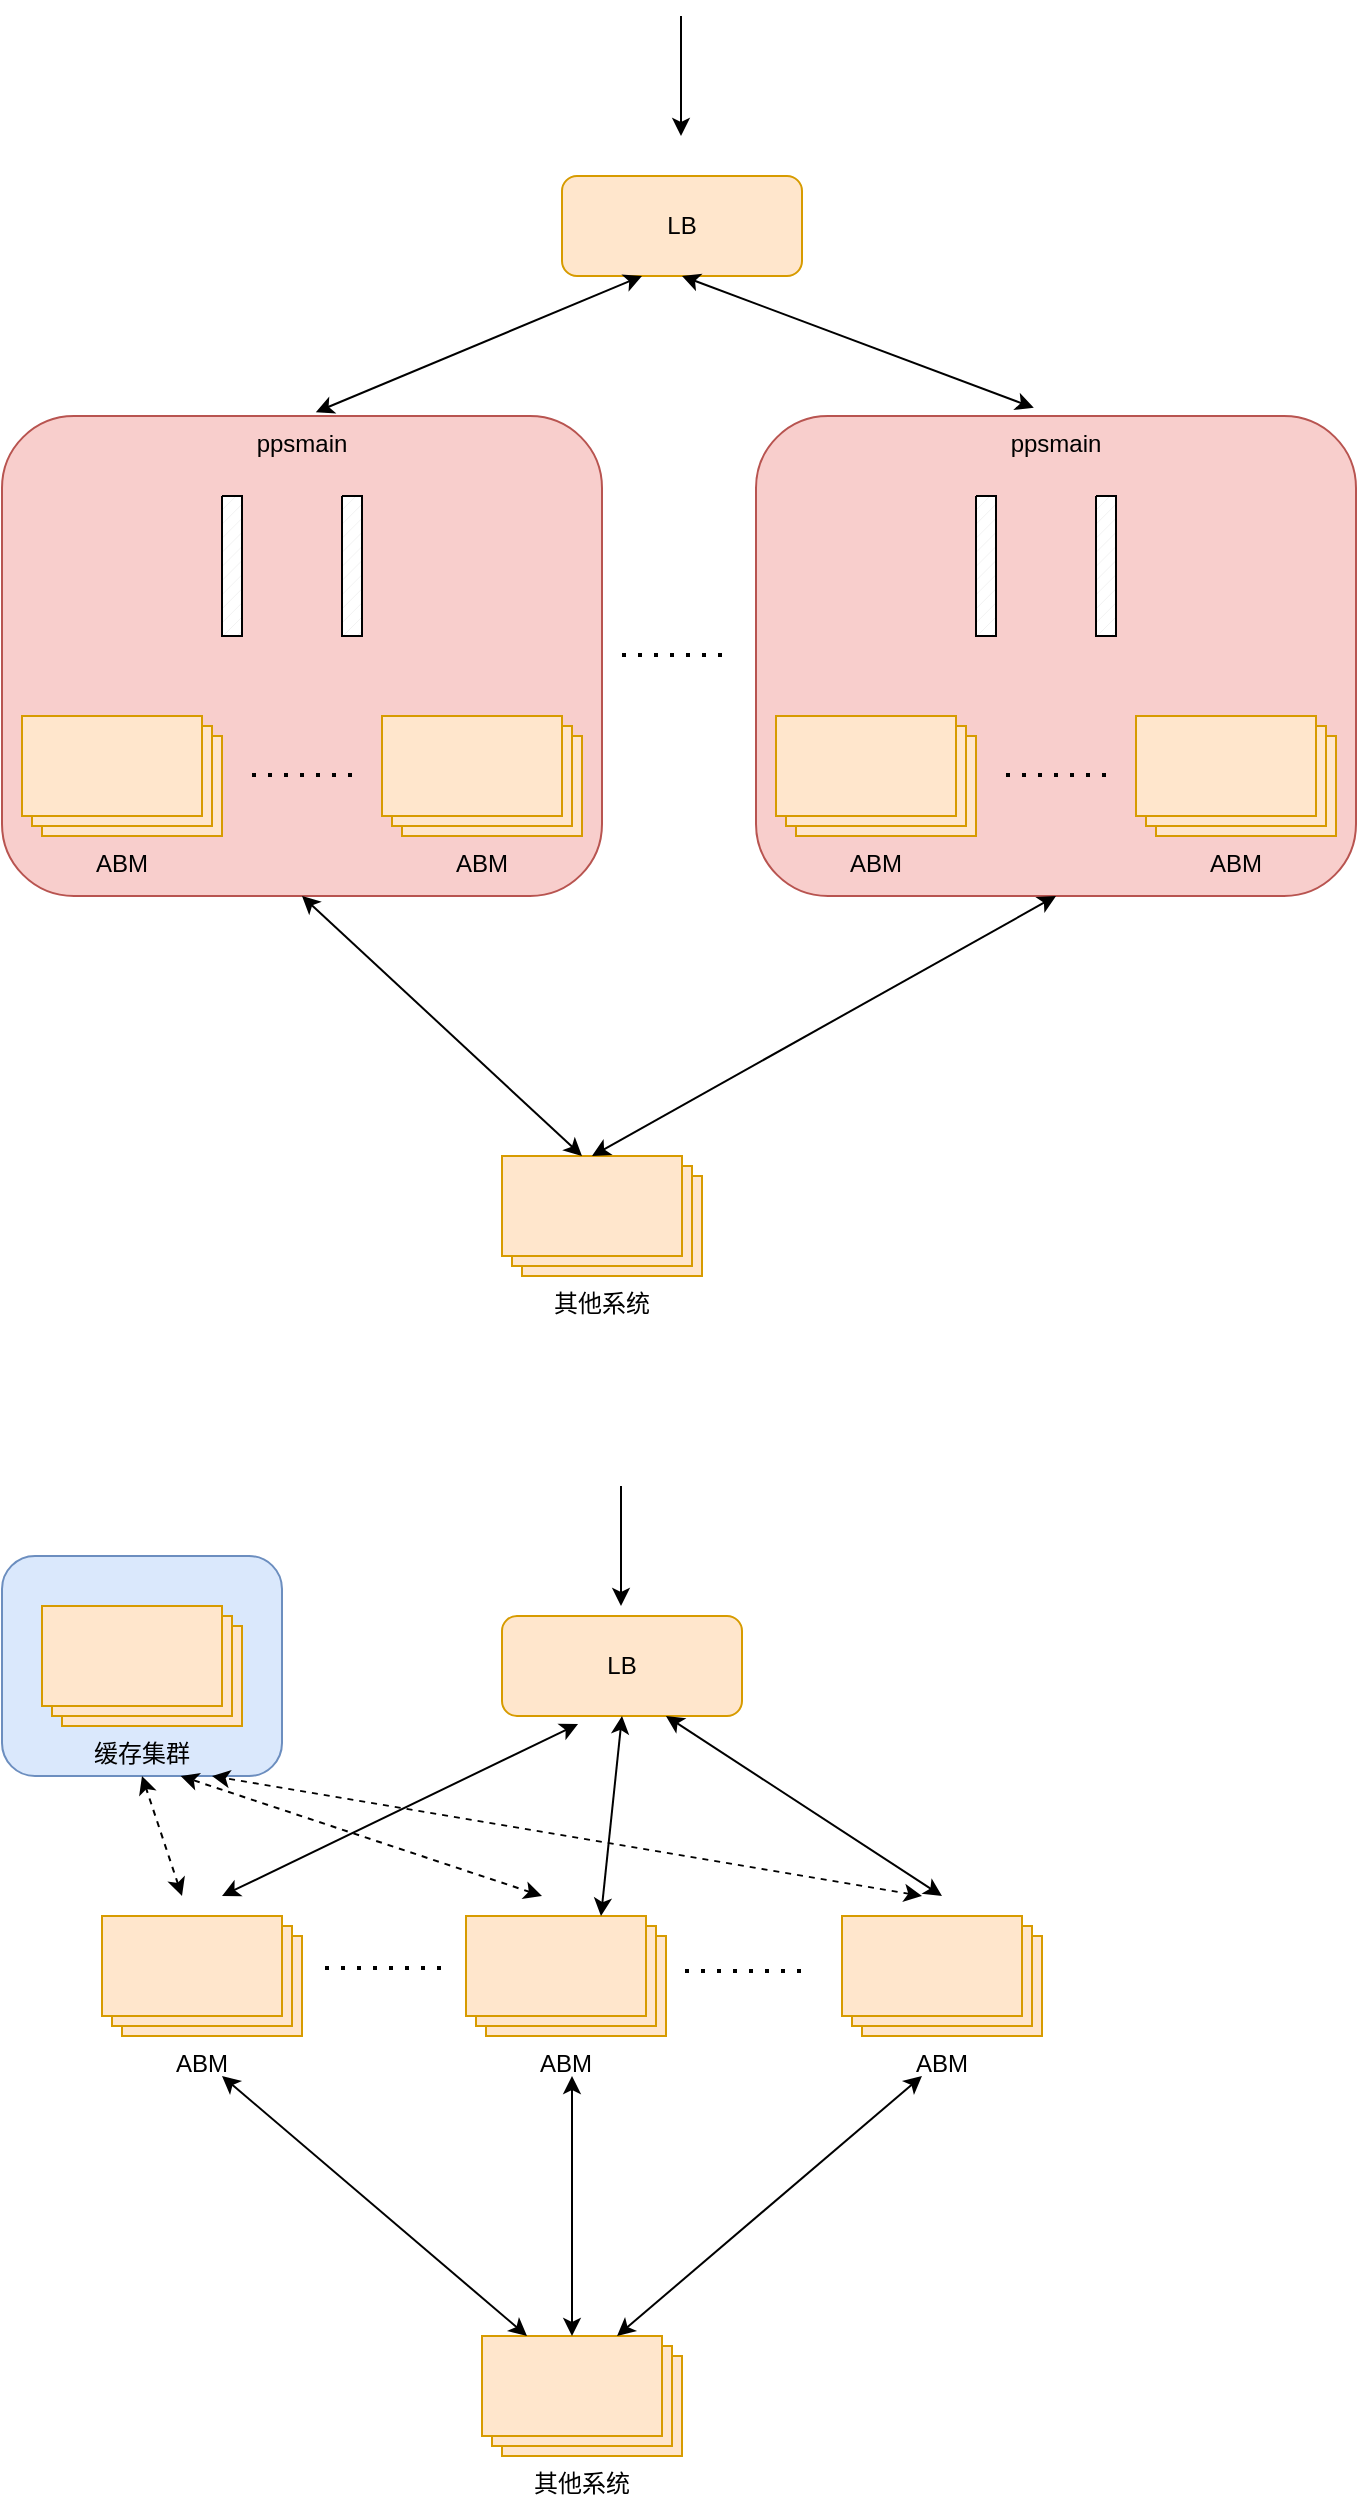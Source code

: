 <mxfile version="24.4.7" type="github">
  <diagram name="第 1 页" id="g9GaiNzB98gWVUfawiRK">
    <mxGraphModel dx="950" dy="679" grid="1" gridSize="10" guides="1" tooltips="1" connect="1" arrows="1" fold="1" page="1" pageScale="1" pageWidth="827" pageHeight="1169" math="0" shadow="0">
      <root>
        <mxCell id="0" />
        <mxCell id="1" parent="0" />
        <mxCell id="FD9zBaWAwN7f3C2ogDmK-62" value="" style="rounded=1;whiteSpace=wrap;html=1;fillColor=#dae8fc;strokeColor=#6c8ebf;" vertex="1" parent="1">
          <mxGeometry x="150" y="890" width="140" height="110" as="geometry" />
        </mxCell>
        <mxCell id="FD9zBaWAwN7f3C2ogDmK-11" value="ppsmain" style="rounded=1;whiteSpace=wrap;html=1;verticalAlign=top;fillColor=#f8cecc;strokeColor=#b85450;" vertex="1" parent="1">
          <mxGeometry x="150" y="320" width="300" height="240" as="geometry" />
        </mxCell>
        <mxCell id="FD9zBaWAwN7f3C2ogDmK-4" value="LB" style="rounded=1;whiteSpace=wrap;html=1;fillColor=#ffe6cc;strokeColor=#d79b00;" vertex="1" parent="1">
          <mxGeometry x="430" y="200" width="120" height="50" as="geometry" />
        </mxCell>
        <mxCell id="FD9zBaWAwN7f3C2ogDmK-6" value="ABM" style="verticalLabelPosition=bottom;verticalAlign=top;html=1;shape=mxgraph.basic.layered_rect;dx=10;outlineConnect=0;whiteSpace=wrap;fillColor=#ffe6cc;strokeColor=#d79b00;" vertex="1" parent="1">
          <mxGeometry x="160" y="470" width="100" height="60" as="geometry" />
        </mxCell>
        <mxCell id="FD9zBaWAwN7f3C2ogDmK-10" value="" style="endArrow=classic;html=1;rounded=0;" edge="1" parent="1">
          <mxGeometry width="50" height="50" relative="1" as="geometry">
            <mxPoint x="489.5" y="120" as="sourcePoint" />
            <mxPoint x="489.5" y="180" as="targetPoint" />
          </mxGeometry>
        </mxCell>
        <mxCell id="FD9zBaWAwN7f3C2ogDmK-12" value="ABM" style="verticalLabelPosition=bottom;verticalAlign=top;html=1;shape=mxgraph.basic.layered_rect;dx=10;outlineConnect=0;whiteSpace=wrap;fillColor=#ffe6cc;strokeColor=#d79b00;" vertex="1" parent="1">
          <mxGeometry x="340" y="470" width="100" height="60" as="geometry" />
        </mxCell>
        <mxCell id="FD9zBaWAwN7f3C2ogDmK-13" value="" style="endArrow=none;dashed=1;html=1;dashPattern=1 3;strokeWidth=2;rounded=0;" edge="1" parent="1">
          <mxGeometry width="50" height="50" relative="1" as="geometry">
            <mxPoint x="325" y="499.5" as="sourcePoint" />
            <mxPoint x="275" y="499.5" as="targetPoint" />
          </mxGeometry>
        </mxCell>
        <mxCell id="FD9zBaWAwN7f3C2ogDmK-16" value="" style="verticalLabelPosition=bottom;verticalAlign=top;html=1;shape=mxgraph.basic.patternFillRect;fillStyle=diag;step=5;fillStrokeWidth=0.2;fillStrokeColor=#dddddd;" vertex="1" parent="1">
          <mxGeometry x="260" y="360" width="10" height="70" as="geometry" />
        </mxCell>
        <mxCell id="FD9zBaWAwN7f3C2ogDmK-17" value="" style="verticalLabelPosition=bottom;verticalAlign=top;html=1;shape=mxgraph.basic.patternFillRect;fillStyle=diag;step=5;fillStrokeWidth=0.2;fillStrokeColor=#dddddd;" vertex="1" parent="1">
          <mxGeometry x="320" y="360" width="10" height="70" as="geometry" />
        </mxCell>
        <mxCell id="FD9zBaWAwN7f3C2ogDmK-23" value="ppsmain" style="rounded=1;whiteSpace=wrap;html=1;verticalAlign=top;fillColor=#f8cecc;strokeColor=#b85450;" vertex="1" parent="1">
          <mxGeometry x="527" y="320" width="300" height="240" as="geometry" />
        </mxCell>
        <mxCell id="FD9zBaWAwN7f3C2ogDmK-24" value="ABM" style="verticalLabelPosition=bottom;verticalAlign=top;html=1;shape=mxgraph.basic.layered_rect;dx=10;outlineConnect=0;whiteSpace=wrap;fillColor=#ffe6cc;strokeColor=#d79b00;" vertex="1" parent="1">
          <mxGeometry x="537" y="470" width="100" height="60" as="geometry" />
        </mxCell>
        <mxCell id="FD9zBaWAwN7f3C2ogDmK-25" value="ABM" style="verticalLabelPosition=bottom;verticalAlign=top;html=1;shape=mxgraph.basic.layered_rect;dx=10;outlineConnect=0;whiteSpace=wrap;fillColor=#ffe6cc;strokeColor=#d79b00;" vertex="1" parent="1">
          <mxGeometry x="717" y="470" width="100" height="60" as="geometry" />
        </mxCell>
        <mxCell id="FD9zBaWAwN7f3C2ogDmK-26" value="" style="endArrow=none;dashed=1;html=1;dashPattern=1 3;strokeWidth=2;rounded=0;" edge="1" parent="1">
          <mxGeometry width="50" height="50" relative="1" as="geometry">
            <mxPoint x="702" y="499.5" as="sourcePoint" />
            <mxPoint x="652" y="499.5" as="targetPoint" />
          </mxGeometry>
        </mxCell>
        <mxCell id="FD9zBaWAwN7f3C2ogDmK-27" value="" style="verticalLabelPosition=bottom;verticalAlign=top;html=1;shape=mxgraph.basic.patternFillRect;fillStyle=diag;step=5;fillStrokeWidth=0.2;fillStrokeColor=#dddddd;" vertex="1" parent="1">
          <mxGeometry x="637" y="360" width="10" height="70" as="geometry" />
        </mxCell>
        <mxCell id="FD9zBaWAwN7f3C2ogDmK-28" value="" style="verticalLabelPosition=bottom;verticalAlign=top;html=1;shape=mxgraph.basic.patternFillRect;fillStyle=diag;step=5;fillStrokeWidth=0.2;fillStrokeColor=#dddddd;" vertex="1" parent="1">
          <mxGeometry x="697" y="360" width="10" height="70" as="geometry" />
        </mxCell>
        <mxCell id="FD9zBaWAwN7f3C2ogDmK-30" value="其他系统" style="verticalLabelPosition=bottom;verticalAlign=top;html=1;shape=mxgraph.basic.layered_rect;dx=10;outlineConnect=0;whiteSpace=wrap;fillColor=#ffe6cc;strokeColor=#d79b00;" vertex="1" parent="1">
          <mxGeometry x="400" y="690" width="100" height="60" as="geometry" />
        </mxCell>
        <mxCell id="FD9zBaWAwN7f3C2ogDmK-31" value="" style="endArrow=none;dashed=1;html=1;dashPattern=1 3;strokeWidth=2;rounded=0;" edge="1" parent="1">
          <mxGeometry width="50" height="50" relative="1" as="geometry">
            <mxPoint x="510" y="439.5" as="sourcePoint" />
            <mxPoint x="460" y="439.5" as="targetPoint" />
          </mxGeometry>
        </mxCell>
        <mxCell id="FD9zBaWAwN7f3C2ogDmK-32" value="" style="endArrow=classic;startArrow=classic;html=1;rounded=0;exitX=0.523;exitY=-0.008;exitDx=0;exitDy=0;exitPerimeter=0;" edge="1" parent="1" source="FD9zBaWAwN7f3C2ogDmK-11">
          <mxGeometry width="50" height="50" relative="1" as="geometry">
            <mxPoint x="420" y="300" as="sourcePoint" />
            <mxPoint x="470" y="250" as="targetPoint" />
          </mxGeometry>
        </mxCell>
        <mxCell id="FD9zBaWAwN7f3C2ogDmK-33" value="" style="endArrow=classic;startArrow=classic;html=1;rounded=0;exitX=0.5;exitY=1;exitDx=0;exitDy=0;entryX=0.463;entryY=-0.017;entryDx=0;entryDy=0;entryPerimeter=0;" edge="1" parent="1" source="FD9zBaWAwN7f3C2ogDmK-4" target="FD9zBaWAwN7f3C2ogDmK-23">
          <mxGeometry width="50" height="50" relative="1" as="geometry">
            <mxPoint x="505.5" y="308" as="sourcePoint" />
            <mxPoint x="668.5" y="240" as="targetPoint" />
          </mxGeometry>
        </mxCell>
        <mxCell id="FD9zBaWAwN7f3C2ogDmK-34" value="" style="endArrow=classic;startArrow=classic;html=1;rounded=0;entryX=0.5;entryY=1;entryDx=0;entryDy=0;" edge="1" parent="1" target="FD9zBaWAwN7f3C2ogDmK-11">
          <mxGeometry width="50" height="50" relative="1" as="geometry">
            <mxPoint x="440" y="690" as="sourcePoint" />
            <mxPoint x="490" y="640" as="targetPoint" />
          </mxGeometry>
        </mxCell>
        <mxCell id="FD9zBaWAwN7f3C2ogDmK-35" value="" style="endArrow=classic;startArrow=classic;html=1;rounded=0;entryX=0.5;entryY=1;entryDx=0;entryDy=0;exitX=0;exitY=0;exitDx=45;exitDy=0;exitPerimeter=0;" edge="1" parent="1" source="FD9zBaWAwN7f3C2ogDmK-30">
          <mxGeometry width="50" height="50" relative="1" as="geometry">
            <mxPoint x="817" y="690" as="sourcePoint" />
            <mxPoint x="677" y="560" as="targetPoint" />
          </mxGeometry>
        </mxCell>
        <mxCell id="FD9zBaWAwN7f3C2ogDmK-37" value="LB" style="rounded=1;whiteSpace=wrap;html=1;fillColor=#ffe6cc;strokeColor=#d79b00;" vertex="1" parent="1">
          <mxGeometry x="400" y="920" width="120" height="50" as="geometry" />
        </mxCell>
        <mxCell id="FD9zBaWAwN7f3C2ogDmK-38" value="ABM" style="verticalLabelPosition=bottom;verticalAlign=top;html=1;shape=mxgraph.basic.layered_rect;dx=10;outlineConnect=0;whiteSpace=wrap;fillColor=#ffe6cc;strokeColor=#d79b00;" vertex="1" parent="1">
          <mxGeometry x="200" y="1070" width="100" height="60" as="geometry" />
        </mxCell>
        <mxCell id="FD9zBaWAwN7f3C2ogDmK-39" value="" style="endArrow=classic;html=1;rounded=0;" edge="1" parent="1">
          <mxGeometry width="50" height="50" relative="1" as="geometry">
            <mxPoint x="459.5" y="855" as="sourcePoint" />
            <mxPoint x="459.5" y="915" as="targetPoint" />
          </mxGeometry>
        </mxCell>
        <mxCell id="FD9zBaWAwN7f3C2ogDmK-45" value="ABM" style="verticalLabelPosition=bottom;verticalAlign=top;html=1;shape=mxgraph.basic.layered_rect;dx=10;outlineConnect=0;whiteSpace=wrap;fillColor=#ffe6cc;strokeColor=#d79b00;" vertex="1" parent="1">
          <mxGeometry x="382" y="1070" width="100" height="60" as="geometry" />
        </mxCell>
        <mxCell id="FD9zBaWAwN7f3C2ogDmK-46" value="ABM" style="verticalLabelPosition=bottom;verticalAlign=top;html=1;shape=mxgraph.basic.layered_rect;dx=10;outlineConnect=0;whiteSpace=wrap;fillColor=#ffe6cc;strokeColor=#d79b00;" vertex="1" parent="1">
          <mxGeometry x="570" y="1070" width="100" height="60" as="geometry" />
        </mxCell>
        <mxCell id="FD9zBaWAwN7f3C2ogDmK-50" value="其他系统" style="verticalLabelPosition=bottom;verticalAlign=top;html=1;shape=mxgraph.basic.layered_rect;dx=10;outlineConnect=0;whiteSpace=wrap;fillColor=#ffe6cc;strokeColor=#d79b00;" vertex="1" parent="1">
          <mxGeometry x="390" y="1280" width="100" height="60" as="geometry" />
        </mxCell>
        <mxCell id="FD9zBaWAwN7f3C2ogDmK-52" value="" style="endArrow=classic;startArrow=classic;html=1;rounded=0;entryX=0.317;entryY=1.08;entryDx=0;entryDy=0;entryPerimeter=0;" edge="1" parent="1" target="FD9zBaWAwN7f3C2ogDmK-37">
          <mxGeometry width="50" height="50" relative="1" as="geometry">
            <mxPoint x="260" y="1060" as="sourcePoint" />
            <mxPoint x="431.5" y="950" as="targetPoint" />
          </mxGeometry>
        </mxCell>
        <mxCell id="FD9zBaWAwN7f3C2ogDmK-53" value="" style="endArrow=classic;startArrow=classic;html=1;rounded=0;exitX=0.683;exitY=1;exitDx=0;exitDy=0;exitPerimeter=0;" edge="1" parent="1" source="FD9zBaWAwN7f3C2ogDmK-37">
          <mxGeometry width="50" height="50" relative="1" as="geometry">
            <mxPoint x="470" y="1010" as="sourcePoint" />
            <mxPoint x="620" y="1060" as="targetPoint" />
          </mxGeometry>
        </mxCell>
        <mxCell id="FD9zBaWAwN7f3C2ogDmK-54" value="" style="endArrow=classic;startArrow=classic;html=1;rounded=0;entryX=0.5;entryY=1;entryDx=0;entryDy=0;exitX=0;exitY=0;exitDx=22.5;exitDy=0;exitPerimeter=0;" edge="1" parent="1" source="FD9zBaWAwN7f3C2ogDmK-50">
          <mxGeometry width="50" height="50" relative="1" as="geometry">
            <mxPoint x="400" y="1280" as="sourcePoint" />
            <mxPoint x="260" y="1150" as="targetPoint" />
          </mxGeometry>
        </mxCell>
        <mxCell id="FD9zBaWAwN7f3C2ogDmK-55" value="" style="endArrow=classic;startArrow=classic;html=1;rounded=0;exitX=0;exitY=0;exitDx=45;exitDy=0;exitPerimeter=0;" edge="1" parent="1" source="FD9zBaWAwN7f3C2ogDmK-50">
          <mxGeometry width="50" height="50" relative="1" as="geometry">
            <mxPoint x="778.5" y="1390" as="sourcePoint" />
            <mxPoint x="435" y="1150" as="targetPoint" />
          </mxGeometry>
        </mxCell>
        <mxCell id="FD9zBaWAwN7f3C2ogDmK-56" value="" style="endArrow=none;dashed=1;html=1;dashPattern=1 3;strokeWidth=2;rounded=0;" edge="1" parent="1">
          <mxGeometry width="50" height="50" relative="1" as="geometry">
            <mxPoint x="311.5" y="1096" as="sourcePoint" />
            <mxPoint x="370" y="1096" as="targetPoint" />
          </mxGeometry>
        </mxCell>
        <mxCell id="FD9zBaWAwN7f3C2ogDmK-57" value="" style="endArrow=none;dashed=1;html=1;dashPattern=1 3;strokeWidth=2;rounded=0;" edge="1" parent="1">
          <mxGeometry width="50" height="50" relative="1" as="geometry">
            <mxPoint x="491.5" y="1097.5" as="sourcePoint" />
            <mxPoint x="550" y="1097.5" as="targetPoint" />
          </mxGeometry>
        </mxCell>
        <mxCell id="FD9zBaWAwN7f3C2ogDmK-58" value="" style="endArrow=classic;startArrow=classic;html=1;rounded=0;exitX=0.5;exitY=1;exitDx=0;exitDy=0;entryX=0;entryY=0;entryDx=67.5;entryDy=0;entryPerimeter=0;" edge="1" parent="1" source="FD9zBaWAwN7f3C2ogDmK-37" target="FD9zBaWAwN7f3C2ogDmK-45">
          <mxGeometry width="50" height="50" relative="1" as="geometry">
            <mxPoint x="482" y="1010" as="sourcePoint" />
            <mxPoint x="630" y="1070" as="targetPoint" />
          </mxGeometry>
        </mxCell>
        <mxCell id="FD9zBaWAwN7f3C2ogDmK-59" value="" style="endArrow=classic;startArrow=classic;html=1;rounded=0;exitX=0;exitY=0;exitDx=67.5;exitDy=0;exitPerimeter=0;" edge="1" parent="1" source="FD9zBaWAwN7f3C2ogDmK-50">
          <mxGeometry width="50" height="50" relative="1" as="geometry">
            <mxPoint x="445" y="1290" as="sourcePoint" />
            <mxPoint x="610" y="1150" as="targetPoint" />
          </mxGeometry>
        </mxCell>
        <mxCell id="FD9zBaWAwN7f3C2ogDmK-60" value="缓存集群" style="verticalLabelPosition=bottom;verticalAlign=top;html=1;shape=mxgraph.basic.layered_rect;dx=10;outlineConnect=0;whiteSpace=wrap;fillColor=#ffe6cc;strokeColor=#d79b00;" vertex="1" parent="1">
          <mxGeometry x="170" y="915" width="100" height="60" as="geometry" />
        </mxCell>
        <mxCell id="FD9zBaWAwN7f3C2ogDmK-63" value="" style="endArrow=classic;startArrow=classic;html=1;rounded=0;dashed=1;entryX=0.5;entryY=1;entryDx=0;entryDy=0;" edge="1" parent="1" target="FD9zBaWAwN7f3C2ogDmK-62">
          <mxGeometry width="50" height="50" relative="1" as="geometry">
            <mxPoint x="240" y="1060" as="sourcePoint" />
            <mxPoint x="120" y="1010" as="targetPoint" />
          </mxGeometry>
        </mxCell>
        <mxCell id="FD9zBaWAwN7f3C2ogDmK-64" value="" style="endArrow=classic;startArrow=classic;html=1;rounded=0;dashed=1;entryX=0.638;entryY=1;entryDx=0;entryDy=0;entryPerimeter=0;" edge="1" parent="1" target="FD9zBaWAwN7f3C2ogDmK-62">
          <mxGeometry width="50" height="50" relative="1" as="geometry">
            <mxPoint x="420" y="1060" as="sourcePoint" />
            <mxPoint x="230" y="990" as="targetPoint" />
          </mxGeometry>
        </mxCell>
        <mxCell id="FD9zBaWAwN7f3C2ogDmK-65" value="" style="endArrow=classic;startArrow=classic;html=1;rounded=0;dashed=1;entryX=0.75;entryY=1;entryDx=0;entryDy=0;" edge="1" parent="1" target="FD9zBaWAwN7f3C2ogDmK-62">
          <mxGeometry width="50" height="50" relative="1" as="geometry">
            <mxPoint x="610" y="1060" as="sourcePoint" />
            <mxPoint x="240" y="990" as="targetPoint" />
          </mxGeometry>
        </mxCell>
      </root>
    </mxGraphModel>
  </diagram>
</mxfile>
